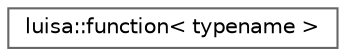 digraph "类继承关系图"
{
 // LATEX_PDF_SIZE
  bgcolor="transparent";
  edge [fontname=Helvetica,fontsize=10,labelfontname=Helvetica,labelfontsize=10];
  node [fontname=Helvetica,fontsize=10,shape=box,height=0.2,width=0.4];
  rankdir="LR";
  Node0 [id="Node000000",label="luisa::function\< typename \>",height=0.2,width=0.4,color="grey40", fillcolor="white", style="filled",URL="$classluisa_1_1function.html",tooltip=" "];
}
